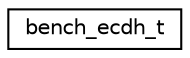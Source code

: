 digraph "Graphical Class Hierarchy"
{
  edge [fontname="Helvetica",fontsize="10",labelfontname="Helvetica",labelfontsize="10"];
  node [fontname="Helvetica",fontsize="10",shape=record];
  rankdir="LR";
  Node0 [label="bench_ecdh_t",height=0.2,width=0.4,color="black", fillcolor="white", style="filled",URL="$structbench__ecdh__t.html"];
}
